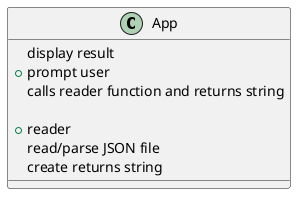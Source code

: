 @startuml
'https://plantuml.com/sequence-diagram

Class App{

display result
+prompt user
    calls reader function and returns string

+reader
    read/parse JSON file
    create returns string
}

@enduml